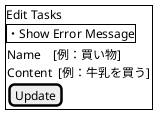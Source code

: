 @startuml
salt
{+
  Edit Tasks
  {#
   ・Show Error Message
  }

  {
  Name    [例：買い物]
  Content  [例：牛乳を買う]
  [Update]
  }
}
@enduml